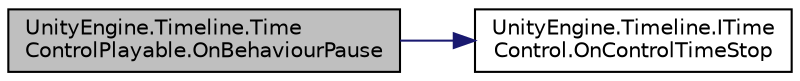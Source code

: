 digraph "UnityEngine.Timeline.TimeControlPlayable.OnBehaviourPause"
{
 // LATEX_PDF_SIZE
  edge [fontname="Helvetica",fontsize="10",labelfontname="Helvetica",labelfontsize="10"];
  node [fontname="Helvetica",fontsize="10",shape=record];
  rankdir="LR";
  Node1 [label="UnityEngine.Timeline.Time\lControlPlayable.OnBehaviourPause",height=0.2,width=0.4,color="black", fillcolor="grey75", style="filled", fontcolor="black",tooltip="This function is called when the Playable play state is changed to PlayState.Paused."];
  Node1 -> Node2 [color="midnightblue",fontsize="10",style="solid",fontname="Helvetica"];
  Node2 [label="UnityEngine.Timeline.ITime\lControl.OnControlTimeStop",height=0.2,width=0.4,color="black", fillcolor="white", style="filled",URL="$interface_unity_engine_1_1_timeline_1_1_i_time_control.html#a2f7806fb91e9a958735766ca8c81e0c1",tooltip="Called when the associated Timeline clip becomes deactivated."];
}
